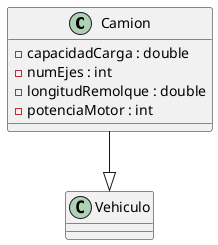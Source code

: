 @startuml Camion
class Camion {
-capacidadCarga : double
-numEjes : int
-longitudRemolque : double
-potenciaMotor : int
}
Camion --|> Vehiculo

@enduml
